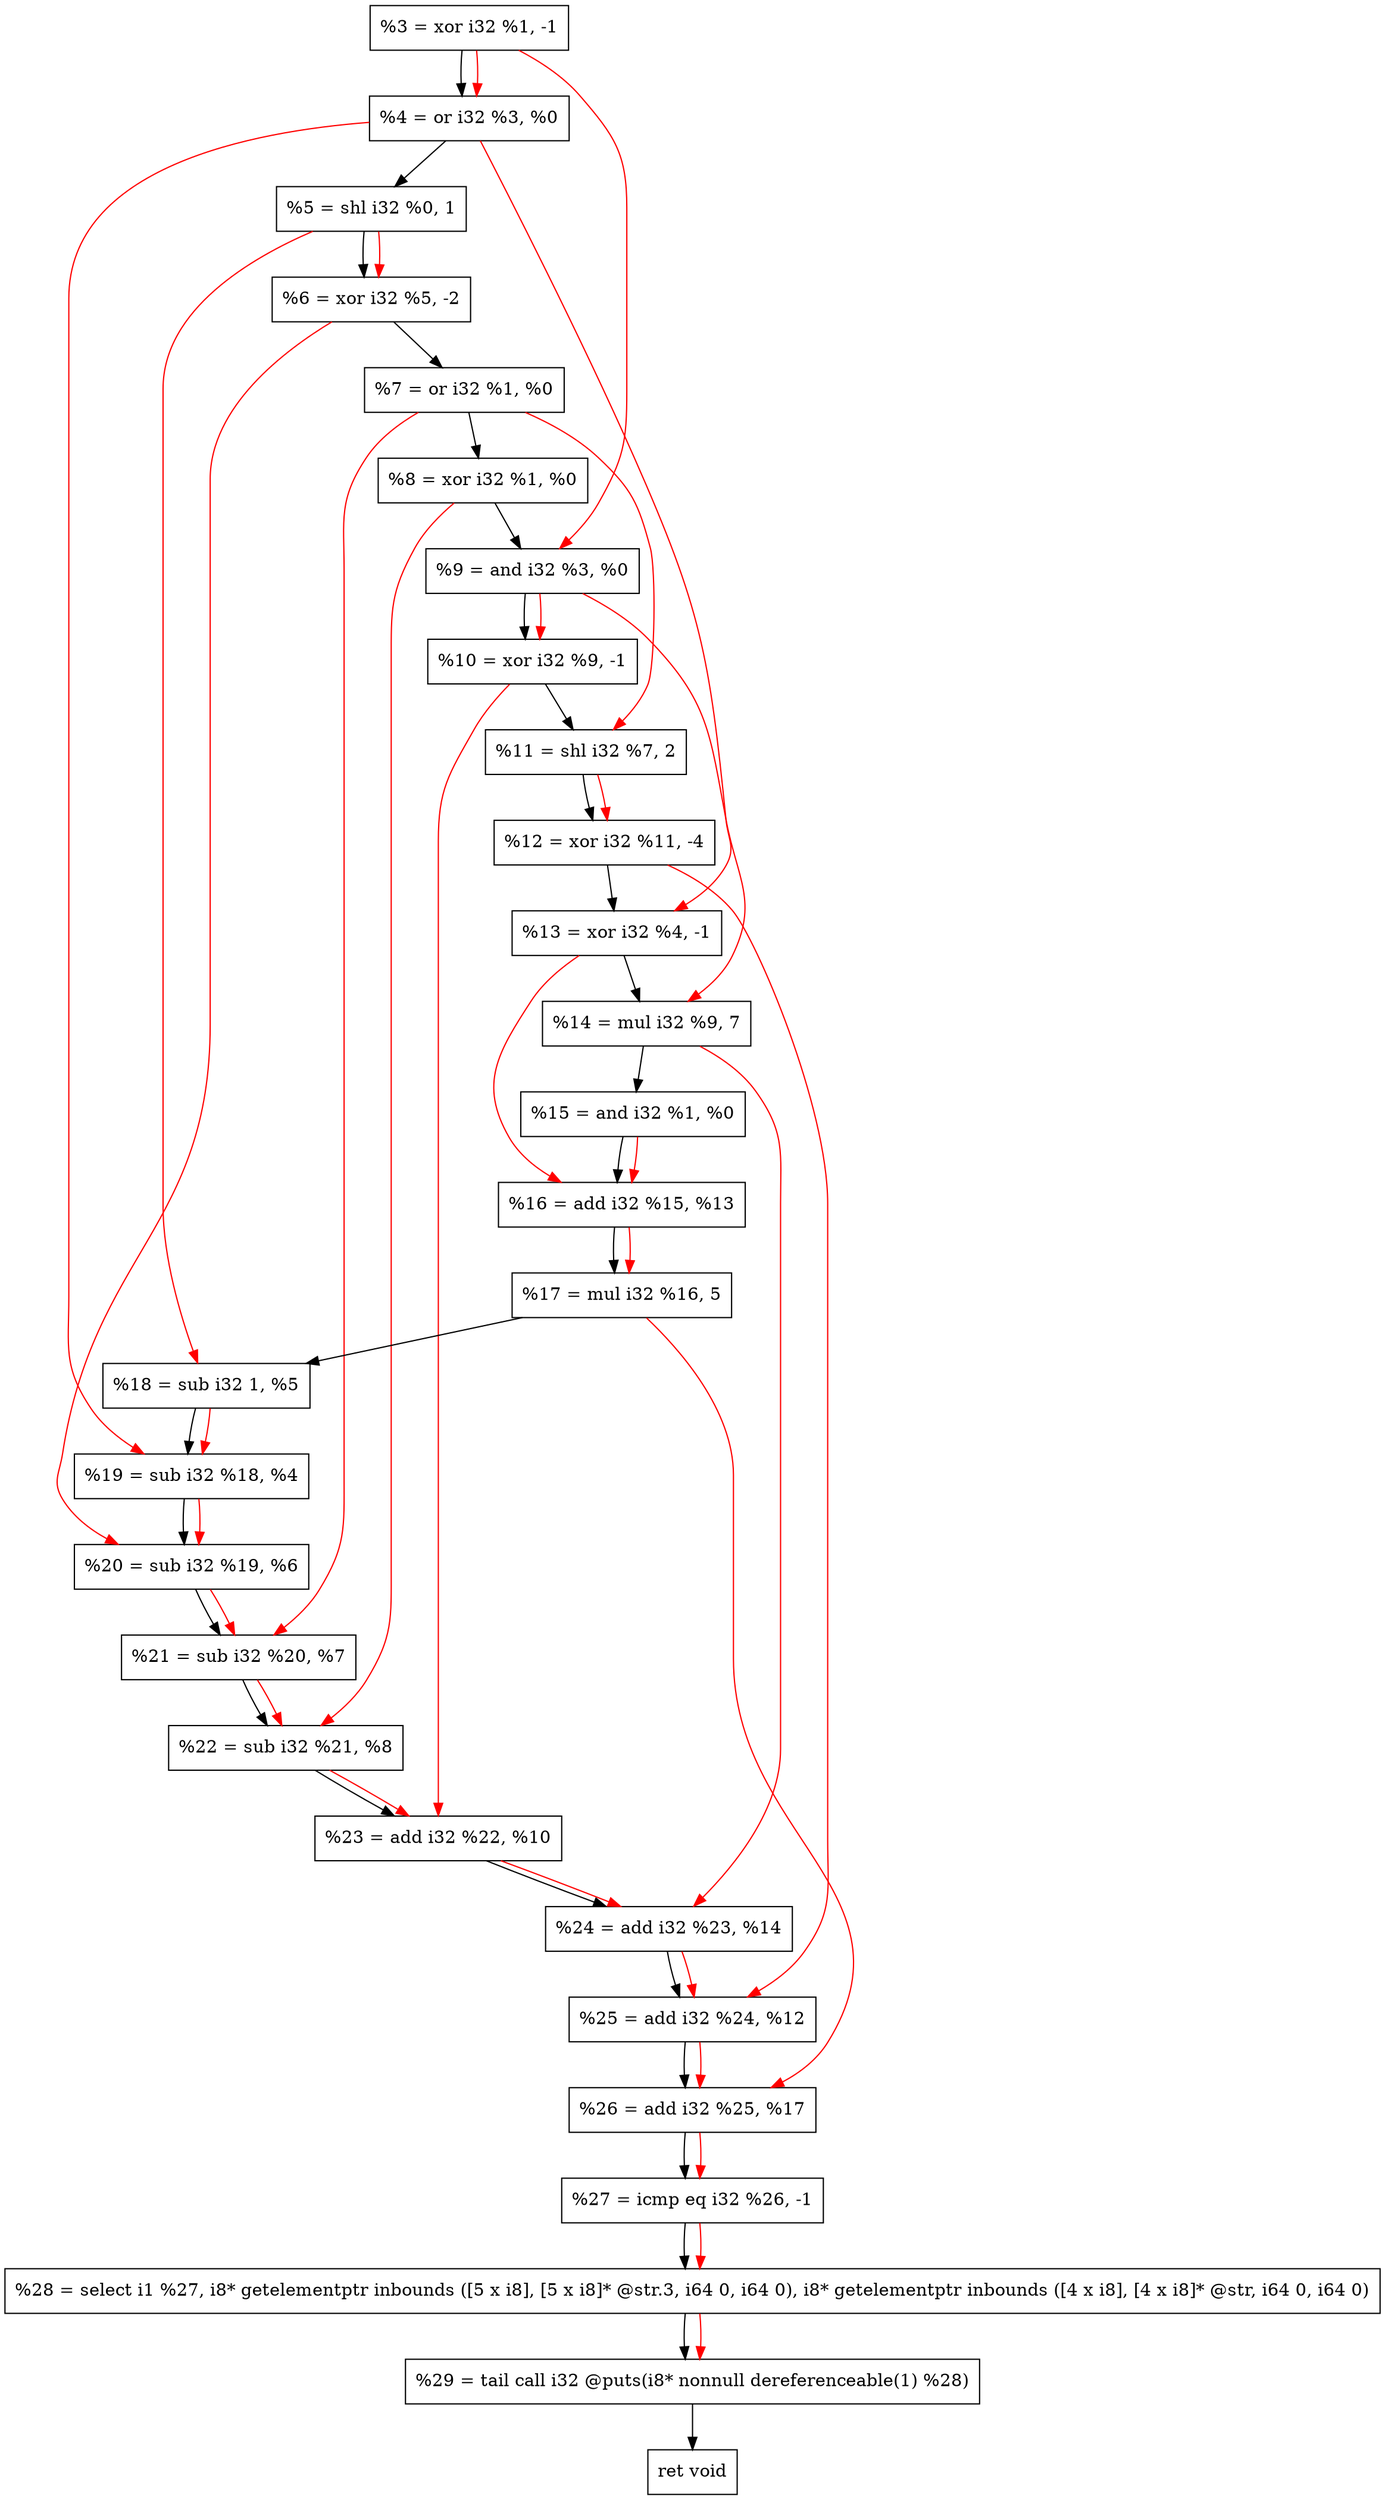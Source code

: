 digraph "DFG for'crackme' function" {
	Node0x1813bb0[shape=record, label="  %3 = xor i32 %1, -1"];
	Node0x1813c20[shape=record, label="  %4 = or i32 %3, %0"];
	Node0x1813ce0[shape=record, label="  %5 = shl i32 %0, 1"];
	Node0x1813d80[shape=record, label="  %6 = xor i32 %5, -2"];
	Node0x1813df0[shape=record, label="  %7 = or i32 %1, %0"];
	Node0x1813e60[shape=record, label="  %8 = xor i32 %1, %0"];
	Node0x1813ed0[shape=record, label="  %9 = and i32 %3, %0"];
	Node0x1813f40[shape=record, label="  %10 = xor i32 %9, -1"];
	Node0x1813fe0[shape=record, label="  %11 = shl i32 %7, 2"];
	Node0x1814080[shape=record, label="  %12 = xor i32 %11, -4"];
	Node0x18140f0[shape=record, label="  %13 = xor i32 %4, -1"];
	Node0x1814190[shape=record, label="  %14 = mul i32 %9, 7"];
	Node0x1814200[shape=record, label="  %15 = and i32 %1, %0"];
	Node0x1814270[shape=record, label="  %16 = add i32 %15, %13"];
	Node0x1814310[shape=record, label="  %17 = mul i32 %16, 5"];
	Node0x1814380[shape=record, label="  %18 = sub i32 1, %5"];
	Node0x18143f0[shape=record, label="  %19 = sub i32 %18, %4"];
	Node0x1814460[shape=record, label="  %20 = sub i32 %19, %6"];
	Node0x18144d0[shape=record, label="  %21 = sub i32 %20, %7"];
	Node0x1814540[shape=record, label="  %22 = sub i32 %21, %8"];
	Node0x18145b0[shape=record, label="  %23 = add i32 %22, %10"];
	Node0x1814620[shape=record, label="  %24 = add i32 %23, %14"];
	Node0x1814690[shape=record, label="  %25 = add i32 %24, %12"];
	Node0x1814700[shape=record, label="  %26 = add i32 %25, %17"];
	Node0x1814770[shape=record, label="  %27 = icmp eq i32 %26, -1"];
	Node0x17b4268[shape=record, label="  %28 = select i1 %27, i8* getelementptr inbounds ([5 x i8], [5 x i8]* @str.3, i64 0, i64 0), i8* getelementptr inbounds ([4 x i8], [4 x i8]* @str, i64 0, i64 0)"];
	Node0x1814c10[shape=record, label="  %29 = tail call i32 @puts(i8* nonnull dereferenceable(1) %28)"];
	Node0x1814c60[shape=record, label="  ret void"];
	Node0x1813bb0 -> Node0x1813c20;
	Node0x1813c20 -> Node0x1813ce0;
	Node0x1813ce0 -> Node0x1813d80;
	Node0x1813d80 -> Node0x1813df0;
	Node0x1813df0 -> Node0x1813e60;
	Node0x1813e60 -> Node0x1813ed0;
	Node0x1813ed0 -> Node0x1813f40;
	Node0x1813f40 -> Node0x1813fe0;
	Node0x1813fe0 -> Node0x1814080;
	Node0x1814080 -> Node0x18140f0;
	Node0x18140f0 -> Node0x1814190;
	Node0x1814190 -> Node0x1814200;
	Node0x1814200 -> Node0x1814270;
	Node0x1814270 -> Node0x1814310;
	Node0x1814310 -> Node0x1814380;
	Node0x1814380 -> Node0x18143f0;
	Node0x18143f0 -> Node0x1814460;
	Node0x1814460 -> Node0x18144d0;
	Node0x18144d0 -> Node0x1814540;
	Node0x1814540 -> Node0x18145b0;
	Node0x18145b0 -> Node0x1814620;
	Node0x1814620 -> Node0x1814690;
	Node0x1814690 -> Node0x1814700;
	Node0x1814700 -> Node0x1814770;
	Node0x1814770 -> Node0x17b4268;
	Node0x17b4268 -> Node0x1814c10;
	Node0x1814c10 -> Node0x1814c60;
edge [color=red]
	Node0x1813bb0 -> Node0x1813c20;
	Node0x1813ce0 -> Node0x1813d80;
	Node0x1813bb0 -> Node0x1813ed0;
	Node0x1813ed0 -> Node0x1813f40;
	Node0x1813df0 -> Node0x1813fe0;
	Node0x1813fe0 -> Node0x1814080;
	Node0x1813c20 -> Node0x18140f0;
	Node0x1813ed0 -> Node0x1814190;
	Node0x1814200 -> Node0x1814270;
	Node0x18140f0 -> Node0x1814270;
	Node0x1814270 -> Node0x1814310;
	Node0x1813ce0 -> Node0x1814380;
	Node0x1814380 -> Node0x18143f0;
	Node0x1813c20 -> Node0x18143f0;
	Node0x18143f0 -> Node0x1814460;
	Node0x1813d80 -> Node0x1814460;
	Node0x1814460 -> Node0x18144d0;
	Node0x1813df0 -> Node0x18144d0;
	Node0x18144d0 -> Node0x1814540;
	Node0x1813e60 -> Node0x1814540;
	Node0x1814540 -> Node0x18145b0;
	Node0x1813f40 -> Node0x18145b0;
	Node0x18145b0 -> Node0x1814620;
	Node0x1814190 -> Node0x1814620;
	Node0x1814620 -> Node0x1814690;
	Node0x1814080 -> Node0x1814690;
	Node0x1814690 -> Node0x1814700;
	Node0x1814310 -> Node0x1814700;
	Node0x1814700 -> Node0x1814770;
	Node0x1814770 -> Node0x17b4268;
	Node0x17b4268 -> Node0x1814c10;
}
